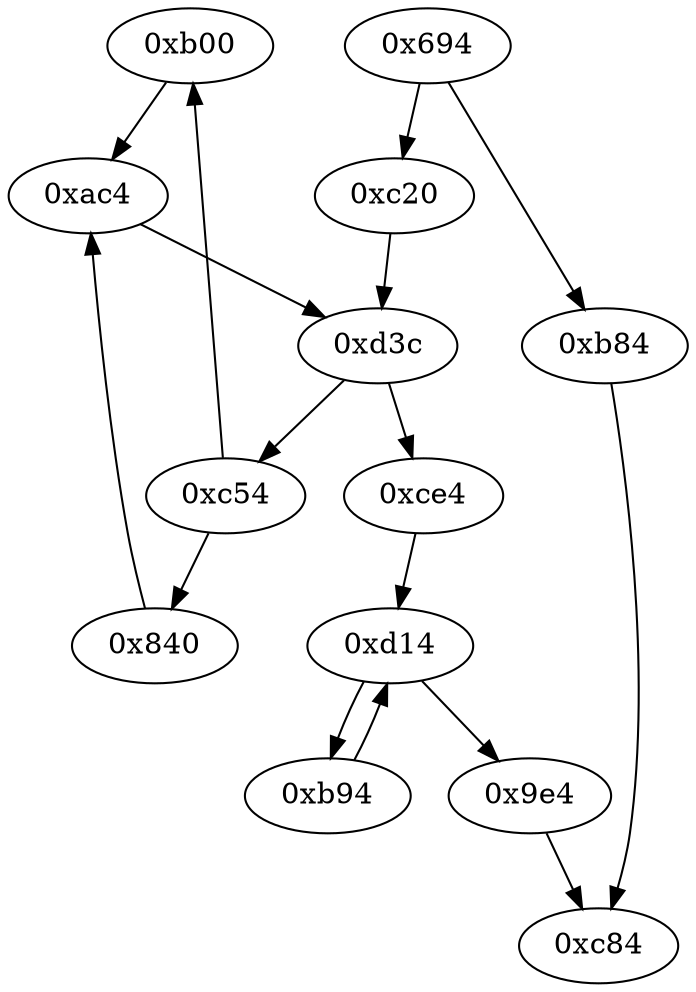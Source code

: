 strict digraph "" {
	graph ["edge"="{}",
		file="/Users/mark/Documents/deobfus-2019-ccs/ALL-CFG/basic-algorithms/decimaltohex/1684_recovered.dot",
		"graph"="{u'file': u'/Users/mark/Documents/deobfus-2019-ccs/ALL-CFG/basic-algorithms/decimaltohex/1684_recovered.dot'}",
		"node"="{u'opcode': u''}"
	];
	"0xb00"	 [opcode="[u'ldr', u'add', u'b']"];
	"0xac4"	 [opcode="[u'ldr', u'ldr', u'ldr', u'ldr', u'strb', u'ldr', u'add', u'add', u'sub', u'str', u'ldr', u'asr', u'add', u'asr', u'b']"];
	"0xb00" -> "0xac4";
	"0xb84"	 [opcode="[u'mov']"];
	"0xc84"	 [opcode="[u'ldr', u'mov', u'str', u'ldr', u'ldr', u'sub', u'mul', u'mov', u'eor', u'and', u'ldr', u'mov', u'ldr', u'cmp', u'mov', u'teq', \
u'ldr', u'mov', u'cmp', u'mov', u'mov']"];
	"0xb84" -> "0xc84";
	"0xc54"	 [opcode="[u'ldr', u'asr', u'add', u'bic', u'sub', u'str', u'ldr', u'ldr', u'ldr', u'cmp', u'mov', u'b']"];
	"0xc54" -> "0xb00";
	"0x840"	 [opcode="[u'ldr', u'ldr', u'ldr', u'sub', u'mul', u'mov', u'eor', u'and', u'ldr', u'mov', u'ldr', u'cmp', u'mov', u'cmp', u'mov', u'mov', \
u'cmp', u'mov', u'mov', u'teq', u'mov', u'b']"];
	"0xc54" -> "0x840";
	"0xd14"	 [opcode="[u'str', u'ldr', u'ldr', u'ldr', u'cmp', u'mov', u'b']"];
	"0x9e4"	 [opcode="[u'ldr', u'mov', u'b']"];
	"0xd14" -> "0x9e4";
	"0xb94"	 [opcode="[u'ldr', u'ldr', u'ldrb', u'bl', u'ldr', u'b']"];
	"0xd14" -> "0xb94";
	"0x840" -> "0xac4";
	"0xce4"	 [opcode="[u'ldr', u'ldr', u'bl', u'ldr']"];
	"0xce4" -> "0xd14";
	"0x9e4" -> "0xc84";
	"0x694"	 [opcode="[u'push', u'add', u'sub', u'str', u'ldr', u'str', u'mvn', u'ldr', u'ldr', u'str', u'ldr', u'ldr', u'ldr', u'sub', u'sub', u'add', \
u'mul', u'mov', u'eor', u'tst', u'ldr', u'mov', u'mov', u'strb', u'ldr', u'cmp', u'mov', u'strb', u'ldr', u'ldr', u'str', u'ldr', \
u'str', u'ldr', u'str', u'ldr', u'str', u'ldr', u'ldr', u'str', u'ldr', u'str', u'ldr', u'ldr', u'ldr', u'ldr', u'ldr', u'str', \
u'ldr', u'add', u'str', u'str', u'str', u'str', u'str', u'b']"];
	"0x694" -> "0xb84";
	"0xc20"	 [opcode="[u'ldr', u'str', u'ldr', u'ldr', u'ldr', u'ldrb', u'str', u'mov', u'str', u'ldr']"];
	"0x694" -> "0xc20";
	"0xd3c"	 [opcode="[u'ldr', u'str', u'ldr', u'str', u'ldr', u'ldr', u'ldr', u'sub', u'sub', u'add', u'mul', u'mov', u'eor', u'and', u'ldr', u'mov', \
u'ldr', u'cmp', u'mov', u'cmp', u'mov', u'mov', u'cmp', u'mov', u'mov', u'teq', u'mov', u'b']"];
	"0xac4" -> "0xd3c";
	"0xd3c" -> "0xc54";
	"0xd3c" -> "0xce4";
	"0xb94" -> "0xd14";
	"0xc20" -> "0xd3c";
}
